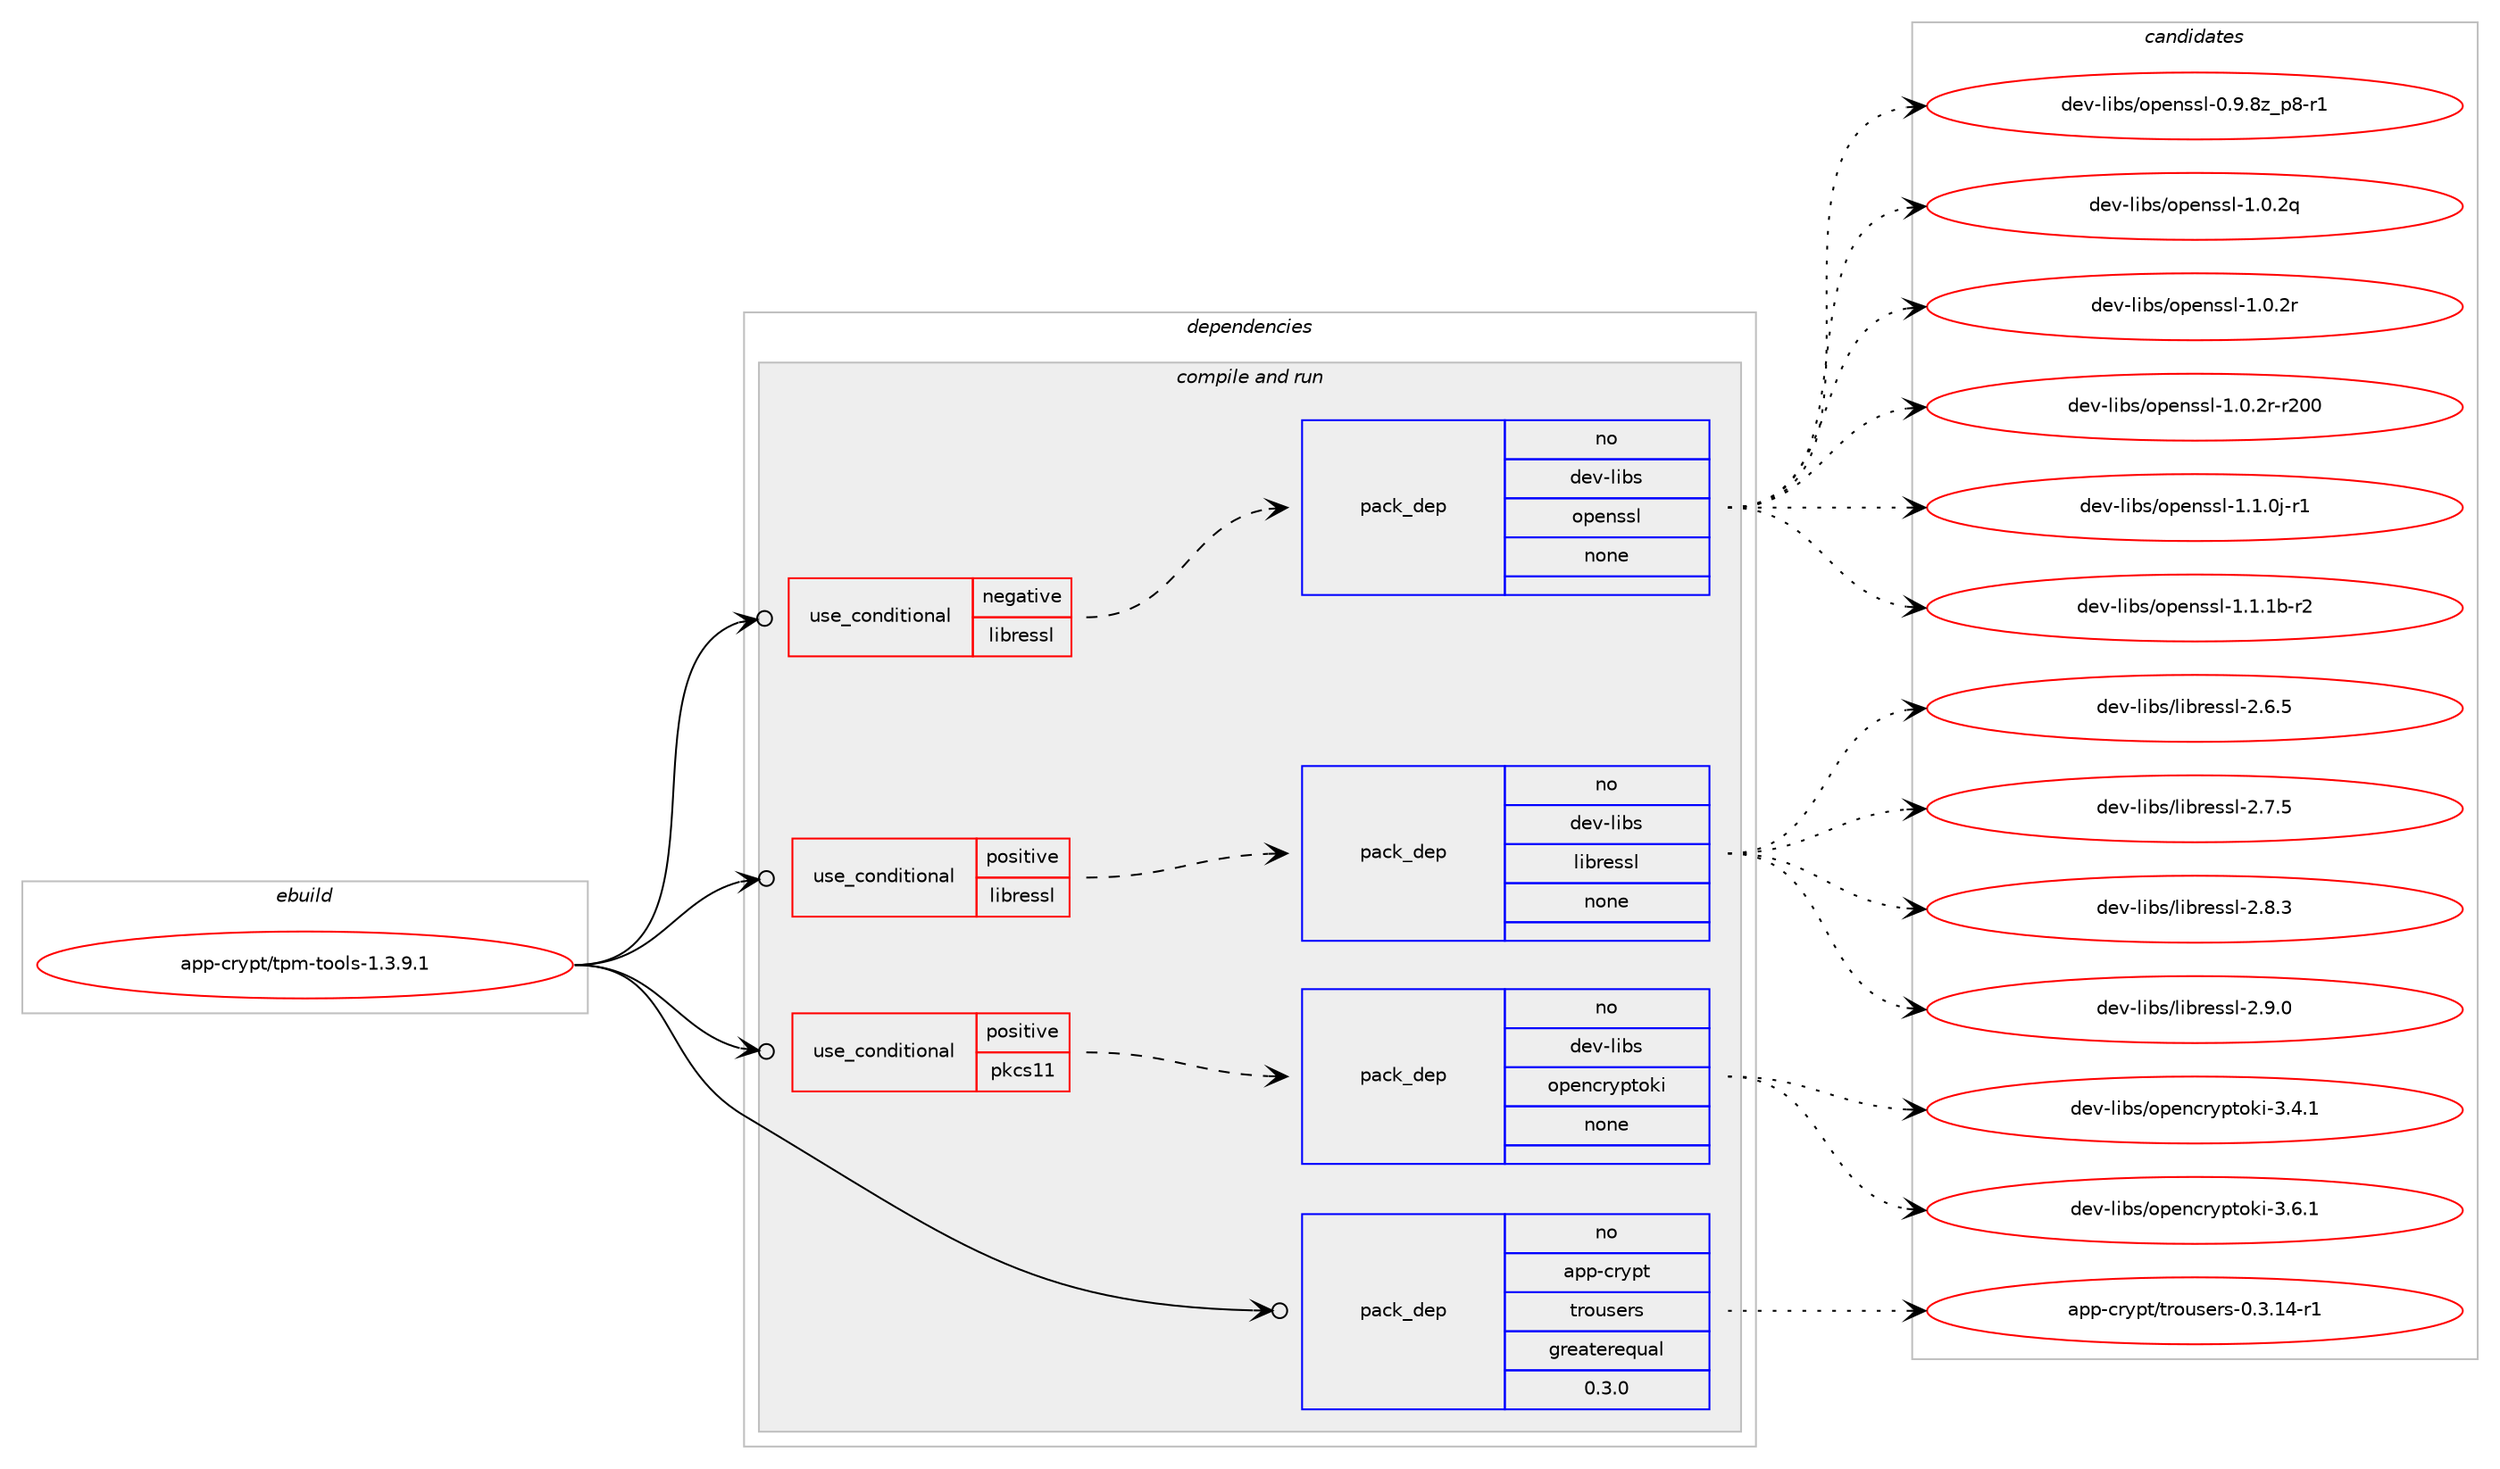 digraph prolog {

# *************
# Graph options
# *************

newrank=true;
concentrate=true;
compound=true;
graph [rankdir=LR,fontname=Helvetica,fontsize=10,ranksep=1.5];#, ranksep=2.5, nodesep=0.2];
edge  [arrowhead=vee];
node  [fontname=Helvetica,fontsize=10];

# **********
# The ebuild
# **********

subgraph cluster_leftcol {
color=gray;
rank=same;
label=<<i>ebuild</i>>;
id [label="app-crypt/tpm-tools-1.3.9.1", color=red, width=4, href="../app-crypt/tpm-tools-1.3.9.1.svg"];
}

# ****************
# The dependencies
# ****************

subgraph cluster_midcol {
color=gray;
label=<<i>dependencies</i>>;
subgraph cluster_compile {
fillcolor="#eeeeee";
style=filled;
label=<<i>compile</i>>;
}
subgraph cluster_compileandrun {
fillcolor="#eeeeee";
style=filled;
label=<<i>compile and run</i>>;
subgraph cond347984 {
dependency1277006 [label=<<TABLE BORDER="0" CELLBORDER="1" CELLSPACING="0" CELLPADDING="4"><TR><TD ROWSPAN="3" CELLPADDING="10">use_conditional</TD></TR><TR><TD>negative</TD></TR><TR><TD>libressl</TD></TR></TABLE>>, shape=none, color=red];
subgraph pack909165 {
dependency1277007 [label=<<TABLE BORDER="0" CELLBORDER="1" CELLSPACING="0" CELLPADDING="4" WIDTH="220"><TR><TD ROWSPAN="6" CELLPADDING="30">pack_dep</TD></TR><TR><TD WIDTH="110">no</TD></TR><TR><TD>dev-libs</TD></TR><TR><TD>openssl</TD></TR><TR><TD>none</TD></TR><TR><TD></TD></TR></TABLE>>, shape=none, color=blue];
}
dependency1277006:e -> dependency1277007:w [weight=20,style="dashed",arrowhead="vee"];
}
id:e -> dependency1277006:w [weight=20,style="solid",arrowhead="odotvee"];
subgraph cond347985 {
dependency1277008 [label=<<TABLE BORDER="0" CELLBORDER="1" CELLSPACING="0" CELLPADDING="4"><TR><TD ROWSPAN="3" CELLPADDING="10">use_conditional</TD></TR><TR><TD>positive</TD></TR><TR><TD>libressl</TD></TR></TABLE>>, shape=none, color=red];
subgraph pack909166 {
dependency1277009 [label=<<TABLE BORDER="0" CELLBORDER="1" CELLSPACING="0" CELLPADDING="4" WIDTH="220"><TR><TD ROWSPAN="6" CELLPADDING="30">pack_dep</TD></TR><TR><TD WIDTH="110">no</TD></TR><TR><TD>dev-libs</TD></TR><TR><TD>libressl</TD></TR><TR><TD>none</TD></TR><TR><TD></TD></TR></TABLE>>, shape=none, color=blue];
}
dependency1277008:e -> dependency1277009:w [weight=20,style="dashed",arrowhead="vee"];
}
id:e -> dependency1277008:w [weight=20,style="solid",arrowhead="odotvee"];
subgraph cond347986 {
dependency1277010 [label=<<TABLE BORDER="0" CELLBORDER="1" CELLSPACING="0" CELLPADDING="4"><TR><TD ROWSPAN="3" CELLPADDING="10">use_conditional</TD></TR><TR><TD>positive</TD></TR><TR><TD>pkcs11</TD></TR></TABLE>>, shape=none, color=red];
subgraph pack909167 {
dependency1277011 [label=<<TABLE BORDER="0" CELLBORDER="1" CELLSPACING="0" CELLPADDING="4" WIDTH="220"><TR><TD ROWSPAN="6" CELLPADDING="30">pack_dep</TD></TR><TR><TD WIDTH="110">no</TD></TR><TR><TD>dev-libs</TD></TR><TR><TD>opencryptoki</TD></TR><TR><TD>none</TD></TR><TR><TD></TD></TR></TABLE>>, shape=none, color=blue];
}
dependency1277010:e -> dependency1277011:w [weight=20,style="dashed",arrowhead="vee"];
}
id:e -> dependency1277010:w [weight=20,style="solid",arrowhead="odotvee"];
subgraph pack909168 {
dependency1277012 [label=<<TABLE BORDER="0" CELLBORDER="1" CELLSPACING="0" CELLPADDING="4" WIDTH="220"><TR><TD ROWSPAN="6" CELLPADDING="30">pack_dep</TD></TR><TR><TD WIDTH="110">no</TD></TR><TR><TD>app-crypt</TD></TR><TR><TD>trousers</TD></TR><TR><TD>greaterequal</TD></TR><TR><TD>0.3.0</TD></TR></TABLE>>, shape=none, color=blue];
}
id:e -> dependency1277012:w [weight=20,style="solid",arrowhead="odotvee"];
}
subgraph cluster_run {
fillcolor="#eeeeee";
style=filled;
label=<<i>run</i>>;
}
}

# **************
# The candidates
# **************

subgraph cluster_choices {
rank=same;
color=gray;
label=<<i>candidates</i>>;

subgraph choice909165 {
color=black;
nodesep=1;
choice10010111845108105981154711111210111011511510845484657465612295112564511449 [label="dev-libs/openssl-0.9.8z_p8-r1", color=red, width=4,href="../dev-libs/openssl-0.9.8z_p8-r1.svg"];
choice100101118451081059811547111112101110115115108454946484650113 [label="dev-libs/openssl-1.0.2q", color=red, width=4,href="../dev-libs/openssl-1.0.2q.svg"];
choice100101118451081059811547111112101110115115108454946484650114 [label="dev-libs/openssl-1.0.2r", color=red, width=4,href="../dev-libs/openssl-1.0.2r.svg"];
choice10010111845108105981154711111210111011511510845494648465011445114504848 [label="dev-libs/openssl-1.0.2r-r200", color=red, width=4,href="../dev-libs/openssl-1.0.2r-r200.svg"];
choice1001011184510810598115471111121011101151151084549464946481064511449 [label="dev-libs/openssl-1.1.0j-r1", color=red, width=4,href="../dev-libs/openssl-1.1.0j-r1.svg"];
choice100101118451081059811547111112101110115115108454946494649984511450 [label="dev-libs/openssl-1.1.1b-r2", color=red, width=4,href="../dev-libs/openssl-1.1.1b-r2.svg"];
dependency1277007:e -> choice10010111845108105981154711111210111011511510845484657465612295112564511449:w [style=dotted,weight="100"];
dependency1277007:e -> choice100101118451081059811547111112101110115115108454946484650113:w [style=dotted,weight="100"];
dependency1277007:e -> choice100101118451081059811547111112101110115115108454946484650114:w [style=dotted,weight="100"];
dependency1277007:e -> choice10010111845108105981154711111210111011511510845494648465011445114504848:w [style=dotted,weight="100"];
dependency1277007:e -> choice1001011184510810598115471111121011101151151084549464946481064511449:w [style=dotted,weight="100"];
dependency1277007:e -> choice100101118451081059811547111112101110115115108454946494649984511450:w [style=dotted,weight="100"];
}
subgraph choice909166 {
color=black;
nodesep=1;
choice10010111845108105981154710810598114101115115108455046544653 [label="dev-libs/libressl-2.6.5", color=red, width=4,href="../dev-libs/libressl-2.6.5.svg"];
choice10010111845108105981154710810598114101115115108455046554653 [label="dev-libs/libressl-2.7.5", color=red, width=4,href="../dev-libs/libressl-2.7.5.svg"];
choice10010111845108105981154710810598114101115115108455046564651 [label="dev-libs/libressl-2.8.3", color=red, width=4,href="../dev-libs/libressl-2.8.3.svg"];
choice10010111845108105981154710810598114101115115108455046574648 [label="dev-libs/libressl-2.9.0", color=red, width=4,href="../dev-libs/libressl-2.9.0.svg"];
dependency1277009:e -> choice10010111845108105981154710810598114101115115108455046544653:w [style=dotted,weight="100"];
dependency1277009:e -> choice10010111845108105981154710810598114101115115108455046554653:w [style=dotted,weight="100"];
dependency1277009:e -> choice10010111845108105981154710810598114101115115108455046564651:w [style=dotted,weight="100"];
dependency1277009:e -> choice10010111845108105981154710810598114101115115108455046574648:w [style=dotted,weight="100"];
}
subgraph choice909167 {
color=black;
nodesep=1;
choice10010111845108105981154711111210111099114121112116111107105455146524649 [label="dev-libs/opencryptoki-3.4.1", color=red, width=4,href="../dev-libs/opencryptoki-3.4.1.svg"];
choice10010111845108105981154711111210111099114121112116111107105455146544649 [label="dev-libs/opencryptoki-3.6.1", color=red, width=4,href="../dev-libs/opencryptoki-3.6.1.svg"];
dependency1277011:e -> choice10010111845108105981154711111210111099114121112116111107105455146524649:w [style=dotted,weight="100"];
dependency1277011:e -> choice10010111845108105981154711111210111099114121112116111107105455146544649:w [style=dotted,weight="100"];
}
subgraph choice909168 {
color=black;
nodesep=1;
choice97112112459911412111211647116114111117115101114115454846514649524511449 [label="app-crypt/trousers-0.3.14-r1", color=red, width=4,href="../app-crypt/trousers-0.3.14-r1.svg"];
dependency1277012:e -> choice97112112459911412111211647116114111117115101114115454846514649524511449:w [style=dotted,weight="100"];
}
}

}
